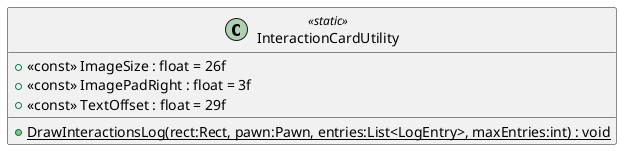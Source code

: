 @startuml
class InteractionCardUtility <<static>> {
    + <<const>> ImageSize : float = 26f
    + <<const>> ImagePadRight : float = 3f
    + <<const>> TextOffset : float = 29f
    + {static} DrawInteractionsLog(rect:Rect, pawn:Pawn, entries:List<LogEntry>, maxEntries:int) : void
}
@enduml
